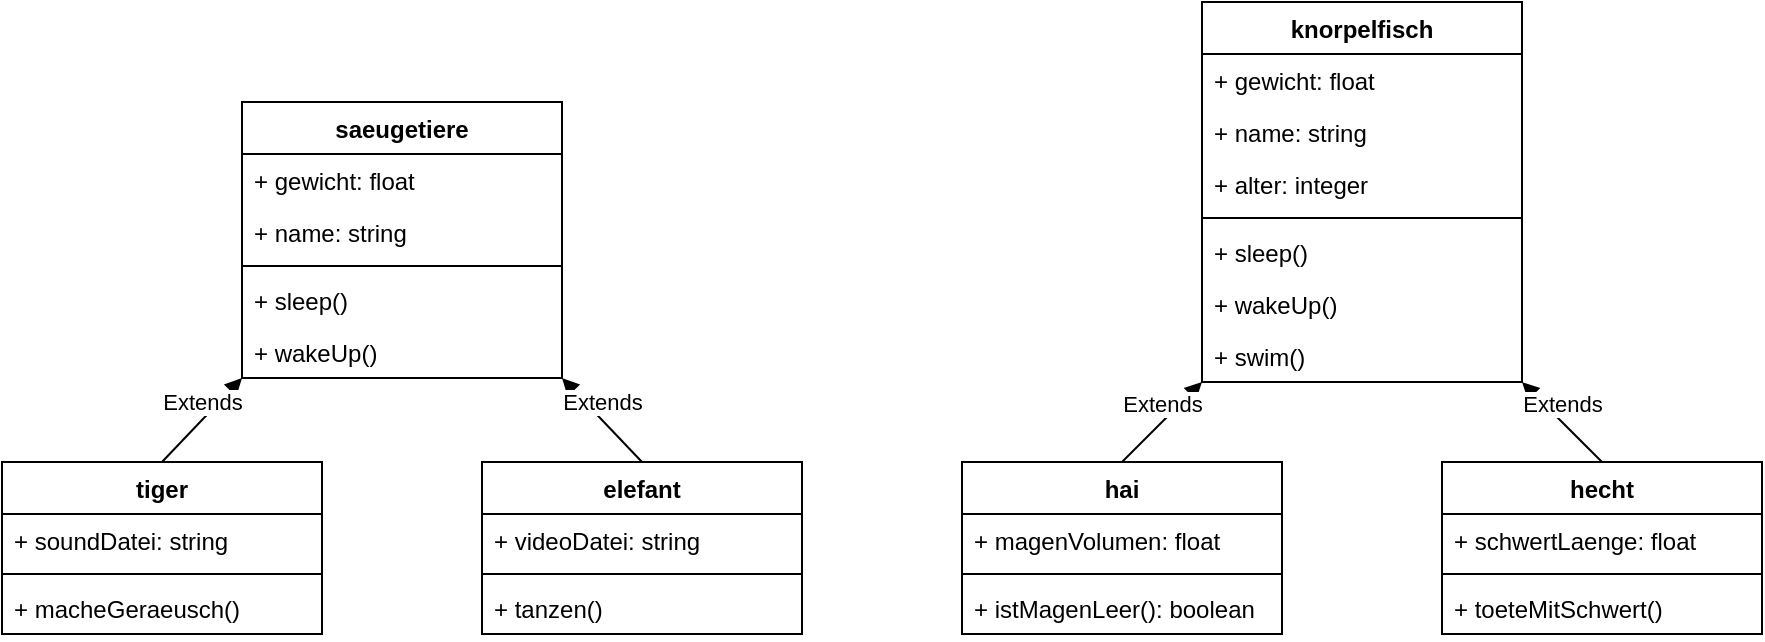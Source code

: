 <mxfile version="13.10.1" type="device"><diagram id="GSJ6W59w4i5gZUs6FGtd" name="Page-1"><mxGraphModel dx="981" dy="486" grid="1" gridSize="10" guides="1" tooltips="1" connect="1" arrows="1" fold="1" page="1" pageScale="1" pageWidth="827" pageHeight="1169" math="0" shadow="0"><root><mxCell id="0"/><mxCell id="1" parent="0"/><mxCell id="jthKy0gG9UhMuQ1eCn7M-45" value="saeugetiere" style="swimlane;fontStyle=1;align=center;verticalAlign=top;childLayout=stackLayout;horizontal=1;startSize=26;horizontalStack=0;resizeParent=1;resizeParentMax=0;resizeLast=0;collapsible=1;marginBottom=0;" vertex="1" parent="1"><mxGeometry x="200" y="160" width="160" height="138" as="geometry"/></mxCell><mxCell id="jthKy0gG9UhMuQ1eCn7M-46" value="+ gewicht: float" style="text;strokeColor=none;fillColor=none;align=left;verticalAlign=top;spacingLeft=4;spacingRight=4;overflow=hidden;rotatable=0;points=[[0,0.5],[1,0.5]];portConstraint=eastwest;" vertex="1" parent="jthKy0gG9UhMuQ1eCn7M-45"><mxGeometry y="26" width="160" height="26" as="geometry"/></mxCell><mxCell id="jthKy0gG9UhMuQ1eCn7M-47" value="+ name: string" style="text;strokeColor=none;fillColor=none;align=left;verticalAlign=top;spacingLeft=4;spacingRight=4;overflow=hidden;rotatable=0;points=[[0,0.5],[1,0.5]];portConstraint=eastwest;" vertex="1" parent="jthKy0gG9UhMuQ1eCn7M-45"><mxGeometry y="52" width="160" height="26" as="geometry"/></mxCell><mxCell id="jthKy0gG9UhMuQ1eCn7M-51" value="" style="line;strokeWidth=1;fillColor=none;align=left;verticalAlign=middle;spacingTop=-1;spacingLeft=3;spacingRight=3;rotatable=0;labelPosition=right;points=[];portConstraint=eastwest;" vertex="1" parent="jthKy0gG9UhMuQ1eCn7M-45"><mxGeometry y="78" width="160" height="8" as="geometry"/></mxCell><mxCell id="jthKy0gG9UhMuQ1eCn7M-52" value="+ sleep()" style="text;strokeColor=none;fillColor=none;align=left;verticalAlign=top;spacingLeft=4;spacingRight=4;overflow=hidden;rotatable=0;points=[[0,0.5],[1,0.5]];portConstraint=eastwest;" vertex="1" parent="jthKy0gG9UhMuQ1eCn7M-45"><mxGeometry y="86" width="160" height="26" as="geometry"/></mxCell><mxCell id="jthKy0gG9UhMuQ1eCn7M-55" value="+ wakeUp()" style="text;strokeColor=none;fillColor=none;align=left;verticalAlign=top;spacingLeft=4;spacingRight=4;overflow=hidden;rotatable=0;points=[[0,0.5],[1,0.5]];portConstraint=eastwest;" vertex="1" parent="jthKy0gG9UhMuQ1eCn7M-45"><mxGeometry y="112" width="160" height="26" as="geometry"/></mxCell><mxCell id="jthKy0gG9UhMuQ1eCn7M-66" value="tiger" style="swimlane;fontStyle=1;align=center;verticalAlign=top;childLayout=stackLayout;horizontal=1;startSize=26;horizontalStack=0;resizeParent=1;resizeParentMax=0;resizeLast=0;collapsible=1;marginBottom=0;" vertex="1" parent="1"><mxGeometry x="80" y="340" width="160" height="86" as="geometry"/></mxCell><mxCell id="jthKy0gG9UhMuQ1eCn7M-67" value="+ soundDatei: string" style="text;strokeColor=none;fillColor=none;align=left;verticalAlign=top;spacingLeft=4;spacingRight=4;overflow=hidden;rotatable=0;points=[[0,0.5],[1,0.5]];portConstraint=eastwest;" vertex="1" parent="jthKy0gG9UhMuQ1eCn7M-66"><mxGeometry y="26" width="160" height="26" as="geometry"/></mxCell><mxCell id="jthKy0gG9UhMuQ1eCn7M-69" value="" style="line;strokeWidth=1;fillColor=none;align=left;verticalAlign=middle;spacingTop=-1;spacingLeft=3;spacingRight=3;rotatable=0;labelPosition=right;points=[];portConstraint=eastwest;" vertex="1" parent="jthKy0gG9UhMuQ1eCn7M-66"><mxGeometry y="52" width="160" height="8" as="geometry"/></mxCell><mxCell id="jthKy0gG9UhMuQ1eCn7M-70" value="+ macheGeraeusch()" style="text;strokeColor=none;fillColor=none;align=left;verticalAlign=top;spacingLeft=4;spacingRight=4;overflow=hidden;rotatable=0;points=[[0,0.5],[1,0.5]];portConstraint=eastwest;" vertex="1" parent="jthKy0gG9UhMuQ1eCn7M-66"><mxGeometry y="60" width="160" height="26" as="geometry"/></mxCell><mxCell id="jthKy0gG9UhMuQ1eCn7M-72" value="elefant" style="swimlane;fontStyle=1;align=center;verticalAlign=top;childLayout=stackLayout;horizontal=1;startSize=26;horizontalStack=0;resizeParent=1;resizeParentMax=0;resizeLast=0;collapsible=1;marginBottom=0;" vertex="1" parent="1"><mxGeometry x="320" y="340" width="160" height="86" as="geometry"/></mxCell><mxCell id="jthKy0gG9UhMuQ1eCn7M-73" value="+ videoDatei: string" style="text;strokeColor=none;fillColor=none;align=left;verticalAlign=top;spacingLeft=4;spacingRight=4;overflow=hidden;rotatable=0;points=[[0,0.5],[1,0.5]];portConstraint=eastwest;" vertex="1" parent="jthKy0gG9UhMuQ1eCn7M-72"><mxGeometry y="26" width="160" height="26" as="geometry"/></mxCell><mxCell id="jthKy0gG9UhMuQ1eCn7M-74" value="" style="line;strokeWidth=1;fillColor=none;align=left;verticalAlign=middle;spacingTop=-1;spacingLeft=3;spacingRight=3;rotatable=0;labelPosition=right;points=[];portConstraint=eastwest;" vertex="1" parent="jthKy0gG9UhMuQ1eCn7M-72"><mxGeometry y="52" width="160" height="8" as="geometry"/></mxCell><mxCell id="jthKy0gG9UhMuQ1eCn7M-75" value="+ tanzen()" style="text;strokeColor=none;fillColor=none;align=left;verticalAlign=top;spacingLeft=4;spacingRight=4;overflow=hidden;rotatable=0;points=[[0,0.5],[1,0.5]];portConstraint=eastwest;" vertex="1" parent="jthKy0gG9UhMuQ1eCn7M-72"><mxGeometry y="60" width="160" height="26" as="geometry"/></mxCell><mxCell id="jthKy0gG9UhMuQ1eCn7M-76" value="Extends" style="html=1;verticalAlign=bottom;endArrow=block;exitX=0.5;exitY=0;exitDx=0;exitDy=0;entryX=0;entryY=1;entryDx=0;entryDy=0;" edge="1" parent="1" source="jthKy0gG9UhMuQ1eCn7M-66" target="jthKy0gG9UhMuQ1eCn7M-45"><mxGeometry width="80" relative="1" as="geometry"><mxPoint x="150" y="490" as="sourcePoint"/><mxPoint x="230" y="490" as="targetPoint"/></mxGeometry></mxCell><mxCell id="jthKy0gG9UhMuQ1eCn7M-77" value="Extends" style="html=1;verticalAlign=bottom;endArrow=block;exitX=0.5;exitY=0;exitDx=0;exitDy=0;entryX=1;entryY=1;entryDx=0;entryDy=0;" edge="1" parent="1" source="jthKy0gG9UhMuQ1eCn7M-72" target="jthKy0gG9UhMuQ1eCn7M-45"><mxGeometry width="80" relative="1" as="geometry"><mxPoint x="170" y="350" as="sourcePoint"/><mxPoint x="210" y="308" as="targetPoint"/></mxGeometry></mxCell><mxCell id="jthKy0gG9UhMuQ1eCn7M-78" value="knorpelfisch" style="swimlane;fontStyle=1;align=center;verticalAlign=top;childLayout=stackLayout;horizontal=1;startSize=26;horizontalStack=0;resizeParent=1;resizeParentMax=0;resizeLast=0;collapsible=1;marginBottom=0;" vertex="1" parent="1"><mxGeometry x="680" y="110" width="160" height="190" as="geometry"/></mxCell><mxCell id="jthKy0gG9UhMuQ1eCn7M-79" value="+ gewicht: float" style="text;strokeColor=none;fillColor=none;align=left;verticalAlign=top;spacingLeft=4;spacingRight=4;overflow=hidden;rotatable=0;points=[[0,0.5],[1,0.5]];portConstraint=eastwest;" vertex="1" parent="jthKy0gG9UhMuQ1eCn7M-78"><mxGeometry y="26" width="160" height="26" as="geometry"/></mxCell><mxCell id="jthKy0gG9UhMuQ1eCn7M-80" value="+ name: string" style="text;strokeColor=none;fillColor=none;align=left;verticalAlign=top;spacingLeft=4;spacingRight=4;overflow=hidden;rotatable=0;points=[[0,0.5],[1,0.5]];portConstraint=eastwest;" vertex="1" parent="jthKy0gG9UhMuQ1eCn7M-78"><mxGeometry y="52" width="160" height="26" as="geometry"/></mxCell><mxCell id="jthKy0gG9UhMuQ1eCn7M-94" value="+ alter: integer" style="text;strokeColor=none;fillColor=none;align=left;verticalAlign=top;spacingLeft=4;spacingRight=4;overflow=hidden;rotatable=0;points=[[0,0.5],[1,0.5]];portConstraint=eastwest;" vertex="1" parent="jthKy0gG9UhMuQ1eCn7M-78"><mxGeometry y="78" width="160" height="26" as="geometry"/></mxCell><mxCell id="jthKy0gG9UhMuQ1eCn7M-81" value="" style="line;strokeWidth=1;fillColor=none;align=left;verticalAlign=middle;spacingTop=-1;spacingLeft=3;spacingRight=3;rotatable=0;labelPosition=right;points=[];portConstraint=eastwest;" vertex="1" parent="jthKy0gG9UhMuQ1eCn7M-78"><mxGeometry y="104" width="160" height="8" as="geometry"/></mxCell><mxCell id="jthKy0gG9UhMuQ1eCn7M-82" value="+ sleep()" style="text;strokeColor=none;fillColor=none;align=left;verticalAlign=top;spacingLeft=4;spacingRight=4;overflow=hidden;rotatable=0;points=[[0,0.5],[1,0.5]];portConstraint=eastwest;" vertex="1" parent="jthKy0gG9UhMuQ1eCn7M-78"><mxGeometry y="112" width="160" height="26" as="geometry"/></mxCell><mxCell id="jthKy0gG9UhMuQ1eCn7M-83" value="+ wakeUp()" style="text;strokeColor=none;fillColor=none;align=left;verticalAlign=top;spacingLeft=4;spacingRight=4;overflow=hidden;rotatable=0;points=[[0,0.5],[1,0.5]];portConstraint=eastwest;" vertex="1" parent="jthKy0gG9UhMuQ1eCn7M-78"><mxGeometry y="138" width="160" height="26" as="geometry"/></mxCell><mxCell id="jthKy0gG9UhMuQ1eCn7M-95" value="+ swim()" style="text;strokeColor=none;fillColor=none;align=left;verticalAlign=top;spacingLeft=4;spacingRight=4;overflow=hidden;rotatable=0;points=[[0,0.5],[1,0.5]];portConstraint=eastwest;" vertex="1" parent="jthKy0gG9UhMuQ1eCn7M-78"><mxGeometry y="164" width="160" height="26" as="geometry"/></mxCell><mxCell id="jthKy0gG9UhMuQ1eCn7M-88" value="hecht" style="swimlane;fontStyle=1;align=center;verticalAlign=top;childLayout=stackLayout;horizontal=1;startSize=26;horizontalStack=0;resizeParent=1;resizeParentMax=0;resizeLast=0;collapsible=1;marginBottom=0;" vertex="1" parent="1"><mxGeometry x="800" y="340" width="160" height="86" as="geometry"/></mxCell><mxCell id="jthKy0gG9UhMuQ1eCn7M-89" value="+ schwertLaenge: float" style="text;strokeColor=none;fillColor=none;align=left;verticalAlign=top;spacingLeft=4;spacingRight=4;overflow=hidden;rotatable=0;points=[[0,0.5],[1,0.5]];portConstraint=eastwest;" vertex="1" parent="jthKy0gG9UhMuQ1eCn7M-88"><mxGeometry y="26" width="160" height="26" as="geometry"/></mxCell><mxCell id="jthKy0gG9UhMuQ1eCn7M-90" value="" style="line;strokeWidth=1;fillColor=none;align=left;verticalAlign=middle;spacingTop=-1;spacingLeft=3;spacingRight=3;rotatable=0;labelPosition=right;points=[];portConstraint=eastwest;" vertex="1" parent="jthKy0gG9UhMuQ1eCn7M-88"><mxGeometry y="52" width="160" height="8" as="geometry"/></mxCell><mxCell id="jthKy0gG9UhMuQ1eCn7M-91" value="+ toeteMitSchwert()" style="text;strokeColor=none;fillColor=none;align=left;verticalAlign=top;spacingLeft=4;spacingRight=4;overflow=hidden;rotatable=0;points=[[0,0.5],[1,0.5]];portConstraint=eastwest;" vertex="1" parent="jthKy0gG9UhMuQ1eCn7M-88"><mxGeometry y="60" width="160" height="26" as="geometry"/></mxCell><mxCell id="jthKy0gG9UhMuQ1eCn7M-92" value="Extends" style="html=1;verticalAlign=bottom;endArrow=block;entryX=0;entryY=1;entryDx=0;entryDy=0;exitX=0.5;exitY=0;exitDx=0;exitDy=0;" edge="1" parent="1" source="jthKy0gG9UhMuQ1eCn7M-103" target="jthKy0gG9UhMuQ1eCn7M-78"><mxGeometry width="80" relative="1" as="geometry"><mxPoint x="650" y="340" as="sourcePoint"/><mxPoint x="710" y="490" as="targetPoint"/></mxGeometry></mxCell><mxCell id="jthKy0gG9UhMuQ1eCn7M-93" value="Extends" style="html=1;verticalAlign=bottom;endArrow=block;exitX=0.5;exitY=0;exitDx=0;exitDy=0;entryX=1;entryY=1;entryDx=0;entryDy=0;" edge="1" parent="1" source="jthKy0gG9UhMuQ1eCn7M-88" target="jthKy0gG9UhMuQ1eCn7M-78"><mxGeometry width="80" relative="1" as="geometry"><mxPoint x="650" y="350" as="sourcePoint"/><mxPoint x="690" y="308" as="targetPoint"/></mxGeometry></mxCell><mxCell id="jthKy0gG9UhMuQ1eCn7M-103" value="hai" style="swimlane;fontStyle=1;align=center;verticalAlign=top;childLayout=stackLayout;horizontal=1;startSize=26;horizontalStack=0;resizeParent=1;resizeParentMax=0;resizeLast=0;collapsible=1;marginBottom=0;" vertex="1" parent="1"><mxGeometry x="560" y="340" width="160" height="86" as="geometry"/></mxCell><mxCell id="jthKy0gG9UhMuQ1eCn7M-104" value="+ magenVolumen: float" style="text;strokeColor=none;fillColor=none;align=left;verticalAlign=top;spacingLeft=4;spacingRight=4;overflow=hidden;rotatable=0;points=[[0,0.5],[1,0.5]];portConstraint=eastwest;" vertex="1" parent="jthKy0gG9UhMuQ1eCn7M-103"><mxGeometry y="26" width="160" height="26" as="geometry"/></mxCell><mxCell id="jthKy0gG9UhMuQ1eCn7M-105" value="" style="line;strokeWidth=1;fillColor=none;align=left;verticalAlign=middle;spacingTop=-1;spacingLeft=3;spacingRight=3;rotatable=0;labelPosition=right;points=[];portConstraint=eastwest;" vertex="1" parent="jthKy0gG9UhMuQ1eCn7M-103"><mxGeometry y="52" width="160" height="8" as="geometry"/></mxCell><mxCell id="jthKy0gG9UhMuQ1eCn7M-106" value="+ istMagenLeer(): boolean" style="text;strokeColor=none;fillColor=none;align=left;verticalAlign=top;spacingLeft=4;spacingRight=4;overflow=hidden;rotatable=0;points=[[0,0.5],[1,0.5]];portConstraint=eastwest;" vertex="1" parent="jthKy0gG9UhMuQ1eCn7M-103"><mxGeometry y="60" width="160" height="26" as="geometry"/></mxCell></root></mxGraphModel></diagram></mxfile>